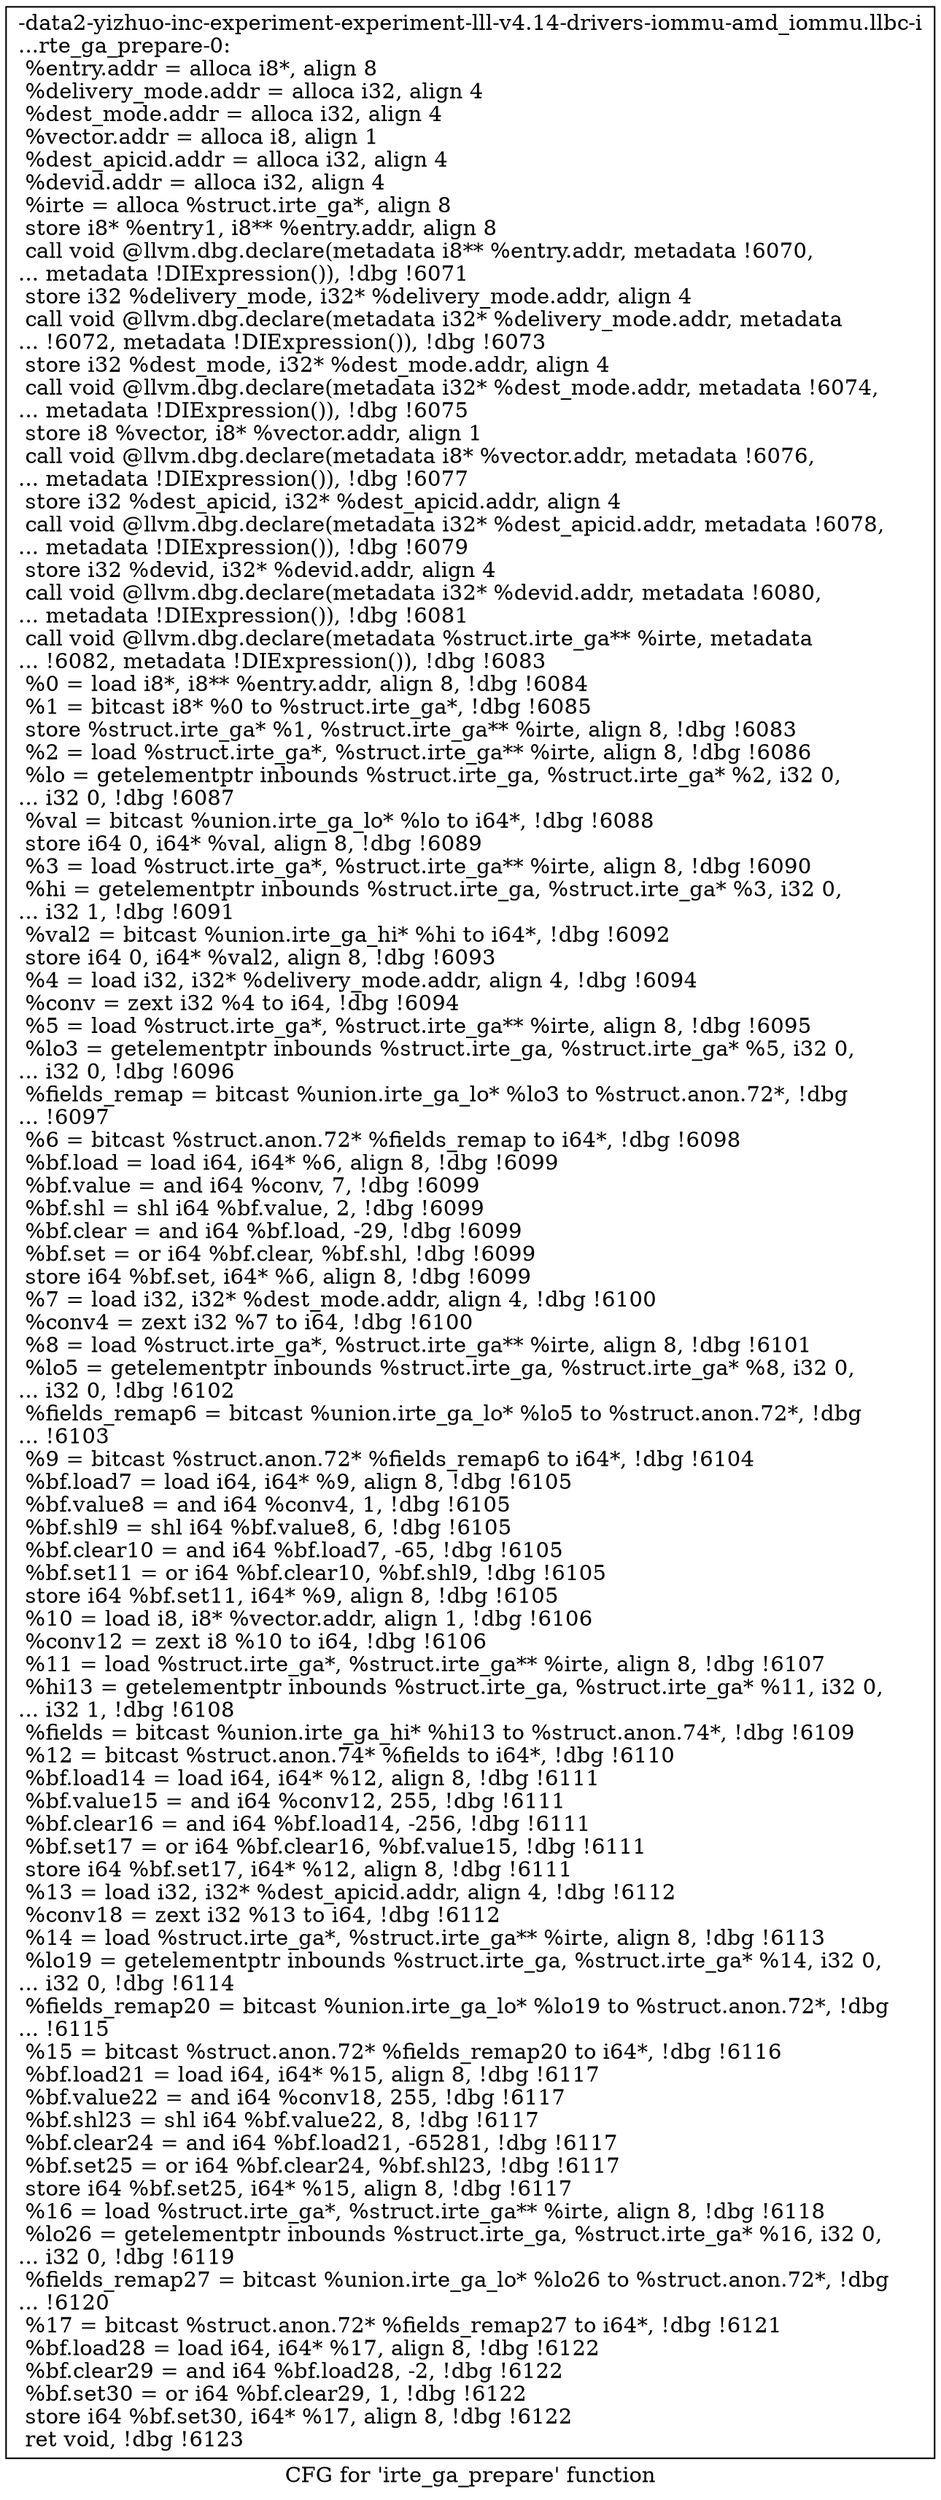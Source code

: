digraph "CFG for 'irte_ga_prepare' function" {
	label="CFG for 'irte_ga_prepare' function";

	Node0x561b947089e0 [shape=record,label="{-data2-yizhuo-inc-experiment-experiment-lll-v4.14-drivers-iommu-amd_iommu.llbc-i\l...rte_ga_prepare-0:\l  %entry.addr = alloca i8*, align 8\l  %delivery_mode.addr = alloca i32, align 4\l  %dest_mode.addr = alloca i32, align 4\l  %vector.addr = alloca i8, align 1\l  %dest_apicid.addr = alloca i32, align 4\l  %devid.addr = alloca i32, align 4\l  %irte = alloca %struct.irte_ga*, align 8\l  store i8* %entry1, i8** %entry.addr, align 8\l  call void @llvm.dbg.declare(metadata i8** %entry.addr, metadata !6070,\l... metadata !DIExpression()), !dbg !6071\l  store i32 %delivery_mode, i32* %delivery_mode.addr, align 4\l  call void @llvm.dbg.declare(metadata i32* %delivery_mode.addr, metadata\l... !6072, metadata !DIExpression()), !dbg !6073\l  store i32 %dest_mode, i32* %dest_mode.addr, align 4\l  call void @llvm.dbg.declare(metadata i32* %dest_mode.addr, metadata !6074,\l... metadata !DIExpression()), !dbg !6075\l  store i8 %vector, i8* %vector.addr, align 1\l  call void @llvm.dbg.declare(metadata i8* %vector.addr, metadata !6076,\l... metadata !DIExpression()), !dbg !6077\l  store i32 %dest_apicid, i32* %dest_apicid.addr, align 4\l  call void @llvm.dbg.declare(metadata i32* %dest_apicid.addr, metadata !6078,\l... metadata !DIExpression()), !dbg !6079\l  store i32 %devid, i32* %devid.addr, align 4\l  call void @llvm.dbg.declare(metadata i32* %devid.addr, metadata !6080,\l... metadata !DIExpression()), !dbg !6081\l  call void @llvm.dbg.declare(metadata %struct.irte_ga** %irte, metadata\l... !6082, metadata !DIExpression()), !dbg !6083\l  %0 = load i8*, i8** %entry.addr, align 8, !dbg !6084\l  %1 = bitcast i8* %0 to %struct.irte_ga*, !dbg !6085\l  store %struct.irte_ga* %1, %struct.irte_ga** %irte, align 8, !dbg !6083\l  %2 = load %struct.irte_ga*, %struct.irte_ga** %irte, align 8, !dbg !6086\l  %lo = getelementptr inbounds %struct.irte_ga, %struct.irte_ga* %2, i32 0,\l... i32 0, !dbg !6087\l  %val = bitcast %union.irte_ga_lo* %lo to i64*, !dbg !6088\l  store i64 0, i64* %val, align 8, !dbg !6089\l  %3 = load %struct.irte_ga*, %struct.irte_ga** %irte, align 8, !dbg !6090\l  %hi = getelementptr inbounds %struct.irte_ga, %struct.irte_ga* %3, i32 0,\l... i32 1, !dbg !6091\l  %val2 = bitcast %union.irte_ga_hi* %hi to i64*, !dbg !6092\l  store i64 0, i64* %val2, align 8, !dbg !6093\l  %4 = load i32, i32* %delivery_mode.addr, align 4, !dbg !6094\l  %conv = zext i32 %4 to i64, !dbg !6094\l  %5 = load %struct.irte_ga*, %struct.irte_ga** %irte, align 8, !dbg !6095\l  %lo3 = getelementptr inbounds %struct.irte_ga, %struct.irte_ga* %5, i32 0,\l... i32 0, !dbg !6096\l  %fields_remap = bitcast %union.irte_ga_lo* %lo3 to %struct.anon.72*, !dbg\l... !6097\l  %6 = bitcast %struct.anon.72* %fields_remap to i64*, !dbg !6098\l  %bf.load = load i64, i64* %6, align 8, !dbg !6099\l  %bf.value = and i64 %conv, 7, !dbg !6099\l  %bf.shl = shl i64 %bf.value, 2, !dbg !6099\l  %bf.clear = and i64 %bf.load, -29, !dbg !6099\l  %bf.set = or i64 %bf.clear, %bf.shl, !dbg !6099\l  store i64 %bf.set, i64* %6, align 8, !dbg !6099\l  %7 = load i32, i32* %dest_mode.addr, align 4, !dbg !6100\l  %conv4 = zext i32 %7 to i64, !dbg !6100\l  %8 = load %struct.irte_ga*, %struct.irte_ga** %irte, align 8, !dbg !6101\l  %lo5 = getelementptr inbounds %struct.irte_ga, %struct.irte_ga* %8, i32 0,\l... i32 0, !dbg !6102\l  %fields_remap6 = bitcast %union.irte_ga_lo* %lo5 to %struct.anon.72*, !dbg\l... !6103\l  %9 = bitcast %struct.anon.72* %fields_remap6 to i64*, !dbg !6104\l  %bf.load7 = load i64, i64* %9, align 8, !dbg !6105\l  %bf.value8 = and i64 %conv4, 1, !dbg !6105\l  %bf.shl9 = shl i64 %bf.value8, 6, !dbg !6105\l  %bf.clear10 = and i64 %bf.load7, -65, !dbg !6105\l  %bf.set11 = or i64 %bf.clear10, %bf.shl9, !dbg !6105\l  store i64 %bf.set11, i64* %9, align 8, !dbg !6105\l  %10 = load i8, i8* %vector.addr, align 1, !dbg !6106\l  %conv12 = zext i8 %10 to i64, !dbg !6106\l  %11 = load %struct.irte_ga*, %struct.irte_ga** %irte, align 8, !dbg !6107\l  %hi13 = getelementptr inbounds %struct.irte_ga, %struct.irte_ga* %11, i32 0,\l... i32 1, !dbg !6108\l  %fields = bitcast %union.irte_ga_hi* %hi13 to %struct.anon.74*, !dbg !6109\l  %12 = bitcast %struct.anon.74* %fields to i64*, !dbg !6110\l  %bf.load14 = load i64, i64* %12, align 8, !dbg !6111\l  %bf.value15 = and i64 %conv12, 255, !dbg !6111\l  %bf.clear16 = and i64 %bf.load14, -256, !dbg !6111\l  %bf.set17 = or i64 %bf.clear16, %bf.value15, !dbg !6111\l  store i64 %bf.set17, i64* %12, align 8, !dbg !6111\l  %13 = load i32, i32* %dest_apicid.addr, align 4, !dbg !6112\l  %conv18 = zext i32 %13 to i64, !dbg !6112\l  %14 = load %struct.irte_ga*, %struct.irte_ga** %irte, align 8, !dbg !6113\l  %lo19 = getelementptr inbounds %struct.irte_ga, %struct.irte_ga* %14, i32 0,\l... i32 0, !dbg !6114\l  %fields_remap20 = bitcast %union.irte_ga_lo* %lo19 to %struct.anon.72*, !dbg\l... !6115\l  %15 = bitcast %struct.anon.72* %fields_remap20 to i64*, !dbg !6116\l  %bf.load21 = load i64, i64* %15, align 8, !dbg !6117\l  %bf.value22 = and i64 %conv18, 255, !dbg !6117\l  %bf.shl23 = shl i64 %bf.value22, 8, !dbg !6117\l  %bf.clear24 = and i64 %bf.load21, -65281, !dbg !6117\l  %bf.set25 = or i64 %bf.clear24, %bf.shl23, !dbg !6117\l  store i64 %bf.set25, i64* %15, align 8, !dbg !6117\l  %16 = load %struct.irte_ga*, %struct.irte_ga** %irte, align 8, !dbg !6118\l  %lo26 = getelementptr inbounds %struct.irte_ga, %struct.irte_ga* %16, i32 0,\l... i32 0, !dbg !6119\l  %fields_remap27 = bitcast %union.irte_ga_lo* %lo26 to %struct.anon.72*, !dbg\l... !6120\l  %17 = bitcast %struct.anon.72* %fields_remap27 to i64*, !dbg !6121\l  %bf.load28 = load i64, i64* %17, align 8, !dbg !6122\l  %bf.clear29 = and i64 %bf.load28, -2, !dbg !6122\l  %bf.set30 = or i64 %bf.clear29, 1, !dbg !6122\l  store i64 %bf.set30, i64* %17, align 8, !dbg !6122\l  ret void, !dbg !6123\l}"];
}
